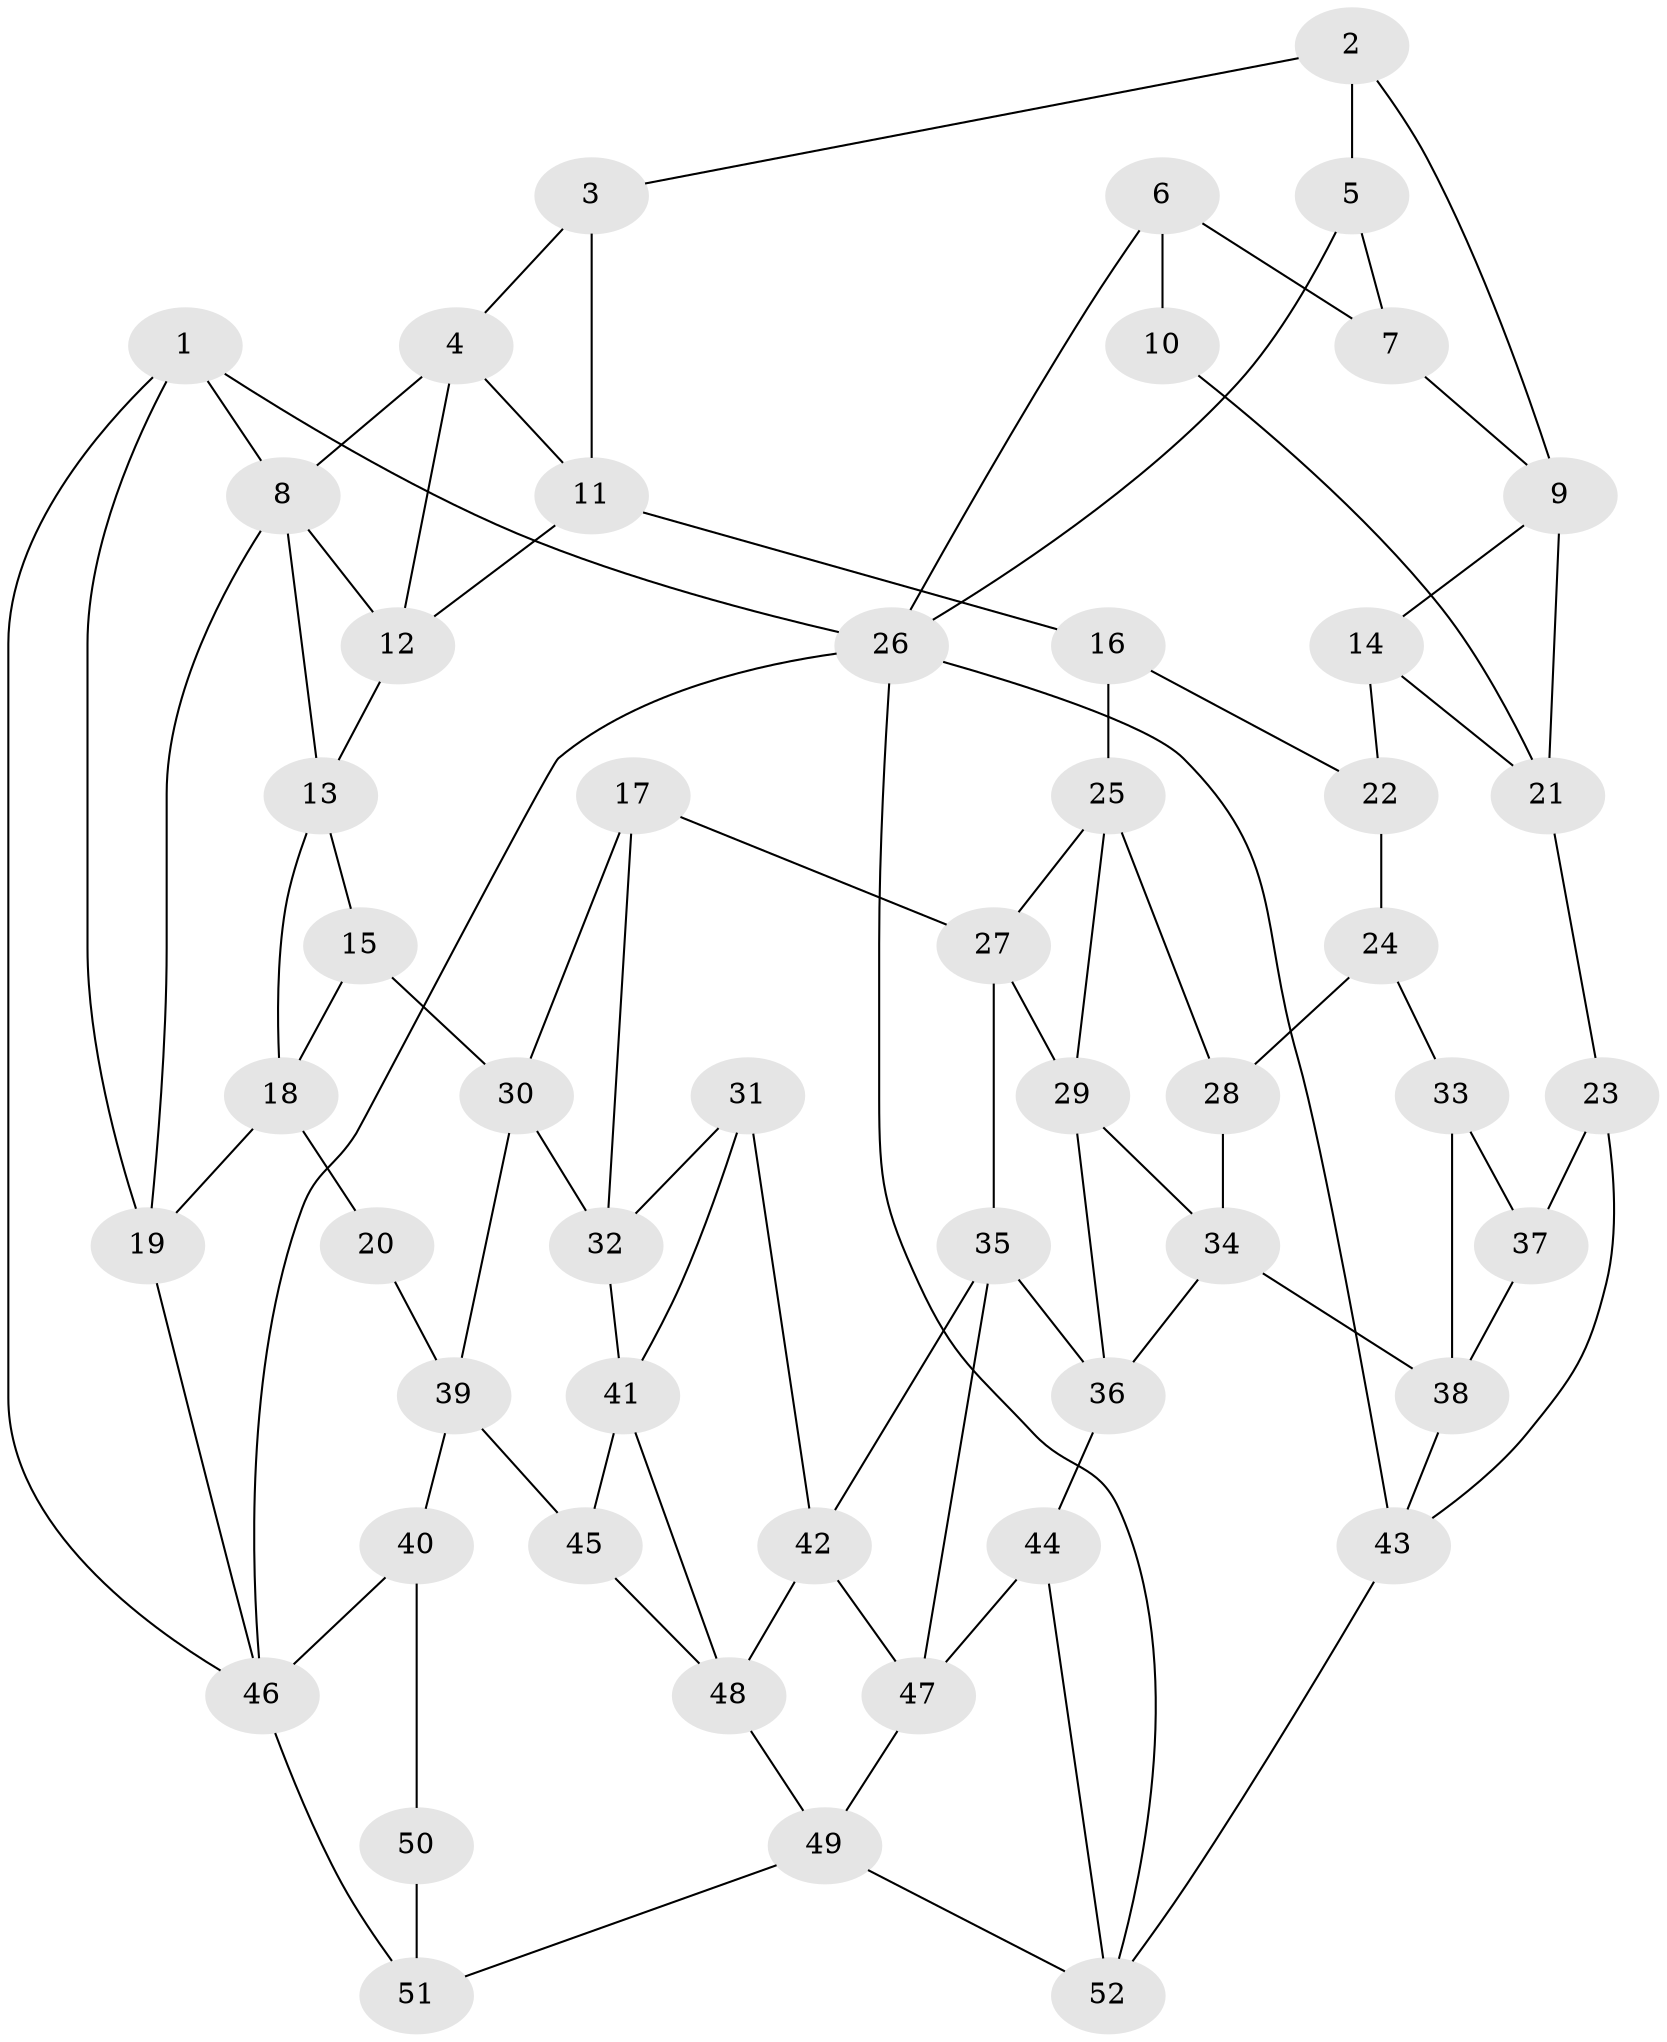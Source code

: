 // original degree distribution, {3: 0.028846153846153848, 4: 0.2692307692307692, 6: 0.2692307692307692, 5: 0.4326923076923077}
// Generated by graph-tools (version 1.1) at 2025/03/03/09/25 03:03:26]
// undirected, 52 vertices, 93 edges
graph export_dot {
graph [start="1"]
  node [color=gray90,style=filled];
  1;
  2;
  3;
  4;
  5;
  6;
  7;
  8;
  9;
  10;
  11;
  12;
  13;
  14;
  15;
  16;
  17;
  18;
  19;
  20;
  21;
  22;
  23;
  24;
  25;
  26;
  27;
  28;
  29;
  30;
  31;
  32;
  33;
  34;
  35;
  36;
  37;
  38;
  39;
  40;
  41;
  42;
  43;
  44;
  45;
  46;
  47;
  48;
  49;
  50;
  51;
  52;
  1 -- 8 [weight=1.0];
  1 -- 19 [weight=1.0];
  1 -- 26 [weight=1.0];
  1 -- 46 [weight=1.0];
  2 -- 3 [weight=1.0];
  2 -- 5 [weight=1.0];
  2 -- 9 [weight=1.0];
  3 -- 4 [weight=1.0];
  3 -- 11 [weight=1.0];
  4 -- 8 [weight=1.0];
  4 -- 11 [weight=1.0];
  4 -- 12 [weight=1.0];
  5 -- 7 [weight=1.0];
  5 -- 26 [weight=1.0];
  6 -- 7 [weight=1.0];
  6 -- 10 [weight=2.0];
  6 -- 26 [weight=1.0];
  7 -- 9 [weight=1.0];
  8 -- 12 [weight=1.0];
  8 -- 13 [weight=1.0];
  8 -- 19 [weight=1.0];
  9 -- 14 [weight=1.0];
  9 -- 21 [weight=1.0];
  10 -- 21 [weight=1.0];
  11 -- 12 [weight=1.0];
  11 -- 16 [weight=1.0];
  12 -- 13 [weight=1.0];
  13 -- 15 [weight=1.0];
  13 -- 18 [weight=1.0];
  14 -- 21 [weight=1.0];
  14 -- 22 [weight=2.0];
  15 -- 18 [weight=1.0];
  15 -- 30 [weight=1.0];
  16 -- 22 [weight=1.0];
  16 -- 25 [weight=1.0];
  17 -- 27 [weight=1.0];
  17 -- 30 [weight=1.0];
  17 -- 32 [weight=1.0];
  18 -- 19 [weight=2.0];
  18 -- 20 [weight=2.0];
  19 -- 46 [weight=1.0];
  20 -- 39 [weight=1.0];
  21 -- 23 [weight=1.0];
  22 -- 24 [weight=1.0];
  23 -- 37 [weight=1.0];
  23 -- 43 [weight=1.0];
  24 -- 28 [weight=2.0];
  24 -- 33 [weight=1.0];
  25 -- 27 [weight=1.0];
  25 -- 28 [weight=1.0];
  25 -- 29 [weight=1.0];
  26 -- 43 [weight=1.0];
  26 -- 46 [weight=1.0];
  26 -- 52 [weight=1.0];
  27 -- 29 [weight=1.0];
  27 -- 35 [weight=1.0];
  28 -- 34 [weight=1.0];
  29 -- 34 [weight=1.0];
  29 -- 36 [weight=1.0];
  30 -- 32 [weight=1.0];
  30 -- 39 [weight=1.0];
  31 -- 32 [weight=1.0];
  31 -- 41 [weight=1.0];
  31 -- 42 [weight=1.0];
  32 -- 41 [weight=1.0];
  33 -- 37 [weight=2.0];
  33 -- 38 [weight=1.0];
  34 -- 36 [weight=1.0];
  34 -- 38 [weight=1.0];
  35 -- 36 [weight=1.0];
  35 -- 42 [weight=1.0];
  35 -- 47 [weight=1.0];
  36 -- 44 [weight=1.0];
  37 -- 38 [weight=1.0];
  38 -- 43 [weight=1.0];
  39 -- 40 [weight=1.0];
  39 -- 45 [weight=1.0];
  40 -- 46 [weight=1.0];
  40 -- 50 [weight=1.0];
  41 -- 45 [weight=1.0];
  41 -- 48 [weight=1.0];
  42 -- 47 [weight=1.0];
  42 -- 48 [weight=1.0];
  43 -- 52 [weight=1.0];
  44 -- 47 [weight=1.0];
  44 -- 52 [weight=1.0];
  45 -- 48 [weight=1.0];
  46 -- 51 [weight=1.0];
  47 -- 49 [weight=1.0];
  48 -- 49 [weight=1.0];
  49 -- 51 [weight=1.0];
  49 -- 52 [weight=1.0];
  50 -- 51 [weight=2.0];
}
